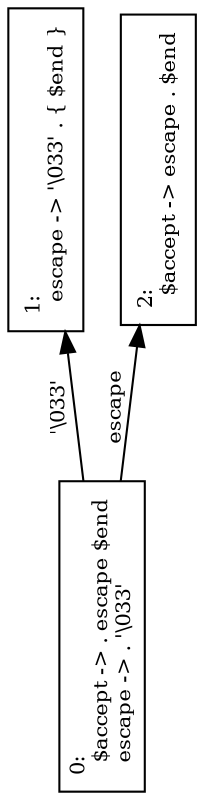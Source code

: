 digraph y {
	edge [fontsize=10];
	node [shape=box,fontsize=10];
	orientation=landscape;
	rankdir=LR;
	/*
	margin=0.2;
	page="8.27,11.69"; // for A4 printing
	ratio=auto;
	*/

	q0 [label="0:\l  $accept -> . escape $end\l  escape -> . '\\033'\l"];
	q1 [label="1:\l  escape -> '\\033' . { $end }\l"];
	q2 [label="2:\l  $accept -> escape . $end\l"];

	q0 -> q1 [label="'\\033'"];
	q0 -> q2 [label="escape"];
}
